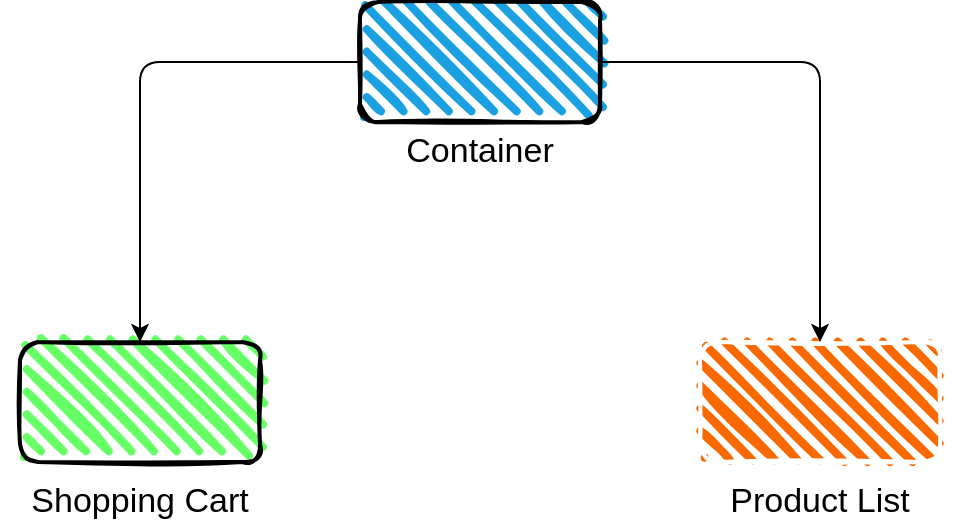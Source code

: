 <mxfile version="17.2.4" type="device" pages="2"><diagram id="JQfbj7KWK7l0xf6H9ffs" name="Page-1"><mxGraphModel dx="1278" dy="649" grid="1" gridSize="10" guides="1" tooltips="1" connect="1" arrows="1" fold="1" page="1" pageScale="1" pageWidth="850" pageHeight="1100" math="0" shadow="0"><root><mxCell id="0"/><mxCell id="1" parent="0"/><mxCell id="12" value="" style="rounded=1;whiteSpace=wrap;html=1;strokeWidth=2;fillWeight=4;hachureGap=8;hachureAngle=45;fillColor=#66FF66;sketch=1;" parent="1" vertex="1"><mxGeometry x="170" y="320" width="120" height="60" as="geometry"/></mxCell><mxCell id="20" value="" style="rounded=1;whiteSpace=wrap;html=1;strokeWidth=2;fillWeight=4;hachureGap=8;hachureAngle=45;fillColor=#1ba1e2;sketch=1;" parent="1" vertex="1"><mxGeometry x="340" y="150" width="120" height="60" as="geometry"/></mxCell><mxCell id="22" value="Container" style="text;html=1;strokeColor=none;fillColor=none;align=center;verticalAlign=middle;whiteSpace=wrap;rounded=0;spacing=2;fontSize=17;" parent="1" vertex="1"><mxGeometry x="370" y="210" width="60" height="30" as="geometry"/></mxCell><mxCell id="23" value="Shopping Cart" style="text;html=1;strokeColor=none;fillColor=none;align=center;verticalAlign=middle;whiteSpace=wrap;rounded=0;spacing=2;fontSize=17;" parent="1" vertex="1"><mxGeometry x="160" y="390" width="140" height="20" as="geometry"/></mxCell><mxCell id="24" value="" style="rounded=1;whiteSpace=wrap;html=1;strokeWidth=2;fillWeight=4;hachureGap=8;hachureAngle=45;fillColor=#fa6800;sketch=1;fontColor=#000000;strokeColor=#FFFFFF;" parent="1" vertex="1"><mxGeometry x="510" y="320" width="120" height="60" as="geometry"/></mxCell><mxCell id="25" value="Product List" style="text;html=1;strokeColor=none;fillColor=none;align=center;verticalAlign=middle;whiteSpace=wrap;rounded=0;spacing=2;fontSize=17;" parent="1" vertex="1"><mxGeometry x="500" y="390" width="140" height="20" as="geometry"/></mxCell><mxCell id="28" value="" style="edgeStyle=segmentEdgeStyle;endArrow=classic;html=1;fontSize=17;entryX=0.5;entryY=0;entryDx=0;entryDy=0;" parent="1" source="20" target="12" edge="1"><mxGeometry width="50" height="50" relative="1" as="geometry"><mxPoint x="190" y="230" as="sourcePoint"/><mxPoint x="240" y="180" as="targetPoint"/></mxGeometry></mxCell><mxCell id="29" value="" style="edgeStyle=segmentEdgeStyle;endArrow=classic;html=1;fontSize=17;entryX=0.5;entryY=0;entryDx=0;entryDy=0;" parent="1" source="20" target="24" edge="1"><mxGeometry width="50" height="50" relative="1" as="geometry"><mxPoint x="560" y="170" as="sourcePoint"/><mxPoint x="610" y="120" as="targetPoint"/></mxGeometry></mxCell></root></mxGraphModel></diagram><diagram id="8QLqD0sgVcMXzgVXxiYB" name="UI Design"><mxGraphModel dx="1278" dy="649" grid="1" gridSize="10" guides="1" tooltips="1" connect="1" arrows="1" fold="1" page="1" pageScale="1" pageWidth="850" pageHeight="1100" math="0" shadow="0"><root><mxCell id="0"/><mxCell id="1" parent="0"/><mxCell id="WFzRiFqsietKOF-YhDZZ-1" value="Menu" style="rounded=0;whiteSpace=wrap;html=1;" parent="1" vertex="1"><mxGeometry x="20" y="150" width="70" height="210" as="geometry"/></mxCell><mxCell id="WFzRiFqsietKOF-YhDZZ-2" value="Title Area" style="rounded=0;whiteSpace=wrap;html=1;" parent="1" vertex="1"><mxGeometry x="20" y="100" width="490" height="50" as="geometry"/></mxCell><mxCell id="WFzRiFqsietKOF-YhDZZ-3" value="Content Area" style="rounded=0;whiteSpace=wrap;html=1;" parent="1" vertex="1"><mxGeometry x="90" y="150" width="420" height="210" as="geometry"/></mxCell></root></mxGraphModel></diagram></mxfile>